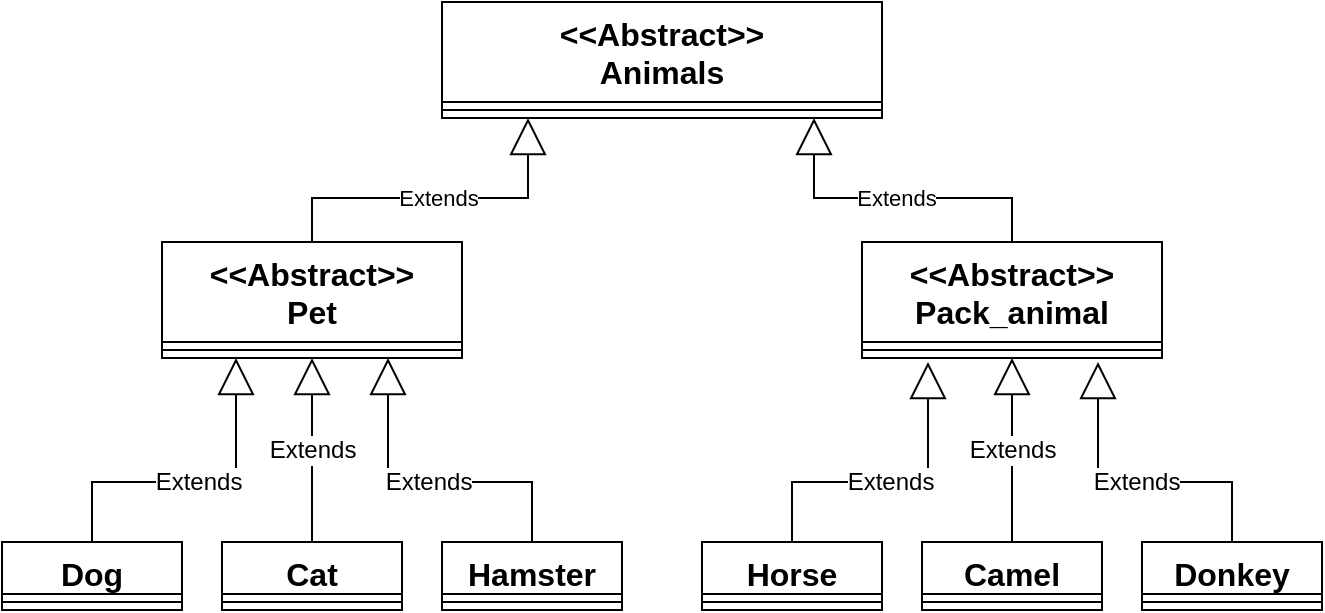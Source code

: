 <mxfile version="22.0.2" type="device">
  <diagram name="Страница — 1" id="6YB_cFeF6cXsuO-Rxepg">
    <mxGraphModel dx="1234" dy="726" grid="1" gridSize="10" guides="1" tooltips="1" connect="1" arrows="1" fold="1" page="1" pageScale="1" pageWidth="827" pageHeight="1169" math="0" shadow="0">
      <root>
        <mxCell id="0" />
        <mxCell id="1" parent="0" />
        <mxCell id="wV9e7uoQ5yfOJLgq-LZ_-1" value="&lt;&lt;Abstract&gt;&gt;&#xa;Pet" style="swimlane;fontStyle=1;align=center;verticalAlign=top;childLayout=stackLayout;horizontal=1;startSize=50;horizontalStack=0;resizeParent=1;resizeParentMax=0;resizeLast=0;collapsible=1;marginBottom=0;fontSize=16;" vertex="1" parent="1">
          <mxGeometry x="164" y="210" width="150" height="58" as="geometry" />
        </mxCell>
        <mxCell id="wV9e7uoQ5yfOJLgq-LZ_-2" value="" style="line;strokeWidth=1;fillColor=none;align=left;verticalAlign=middle;spacingTop=-1;spacingLeft=3;spacingRight=3;rotatable=0;labelPosition=right;points=[];portConstraint=eastwest;strokeColor=inherit;fontSize=16;" vertex="1" parent="wV9e7uoQ5yfOJLgq-LZ_-1">
          <mxGeometry y="50" width="150" height="8" as="geometry" />
        </mxCell>
        <mxCell id="wV9e7uoQ5yfOJLgq-LZ_-3" value="&lt;&lt;Abstract&gt;&gt;&#xa;Pack_animal" style="swimlane;fontStyle=1;align=center;verticalAlign=top;childLayout=stackLayout;horizontal=1;startSize=50;horizontalStack=0;resizeParent=1;resizeParentMax=0;resizeLast=0;collapsible=1;marginBottom=0;fontSize=16;" vertex="1" parent="1">
          <mxGeometry x="514" y="210" width="150" height="58" as="geometry" />
        </mxCell>
        <mxCell id="wV9e7uoQ5yfOJLgq-LZ_-4" value="" style="line;strokeWidth=1;fillColor=none;align=left;verticalAlign=middle;spacingTop=-1;spacingLeft=3;spacingRight=3;rotatable=0;labelPosition=right;points=[];portConstraint=eastwest;strokeColor=inherit;fontSize=16;" vertex="1" parent="wV9e7uoQ5yfOJLgq-LZ_-3">
          <mxGeometry y="50" width="150" height="8" as="geometry" />
        </mxCell>
        <mxCell id="wV9e7uoQ5yfOJLgq-LZ_-5" value="Cat" style="swimlane;fontStyle=1;align=center;verticalAlign=top;childLayout=stackLayout;horizontal=1;startSize=26;horizontalStack=0;resizeParent=1;resizeParentMax=0;resizeLast=0;collapsible=1;marginBottom=0;fontSize=16;" vertex="1" parent="1">
          <mxGeometry x="194" y="360" width="90" height="34" as="geometry" />
        </mxCell>
        <mxCell id="wV9e7uoQ5yfOJLgq-LZ_-6" value="" style="line;strokeWidth=1;fillColor=none;align=left;verticalAlign=middle;spacingTop=-1;spacingLeft=3;spacingRight=3;rotatable=0;labelPosition=right;points=[];portConstraint=eastwest;strokeColor=inherit;fontSize=16;" vertex="1" parent="wV9e7uoQ5yfOJLgq-LZ_-5">
          <mxGeometry y="26" width="90" height="8" as="geometry" />
        </mxCell>
        <mxCell id="wV9e7uoQ5yfOJLgq-LZ_-7" value="Hamster" style="swimlane;fontStyle=1;align=center;verticalAlign=top;childLayout=stackLayout;horizontal=1;startSize=26;horizontalStack=0;resizeParent=1;resizeParentMax=0;resizeLast=0;collapsible=1;marginBottom=0;fontSize=16;" vertex="1" parent="1">
          <mxGeometry x="304" y="360" width="90" height="34" as="geometry" />
        </mxCell>
        <mxCell id="wV9e7uoQ5yfOJLgq-LZ_-8" value="" style="line;strokeWidth=1;fillColor=none;align=left;verticalAlign=middle;spacingTop=-1;spacingLeft=3;spacingRight=3;rotatable=0;labelPosition=right;points=[];portConstraint=eastwest;strokeColor=inherit;fontSize=16;" vertex="1" parent="wV9e7uoQ5yfOJLgq-LZ_-7">
          <mxGeometry y="26" width="90" height="8" as="geometry" />
        </mxCell>
        <mxCell id="wV9e7uoQ5yfOJLgq-LZ_-9" value="Dog" style="swimlane;fontStyle=1;align=center;verticalAlign=top;childLayout=stackLayout;horizontal=1;startSize=26;horizontalStack=0;resizeParent=1;resizeParentMax=0;resizeLast=0;collapsible=1;marginBottom=0;fontSize=16;" vertex="1" parent="1">
          <mxGeometry x="84" y="360" width="90" height="34" as="geometry" />
        </mxCell>
        <mxCell id="wV9e7uoQ5yfOJLgq-LZ_-10" value="" style="line;strokeWidth=1;fillColor=none;align=left;verticalAlign=middle;spacingTop=-1;spacingLeft=3;spacingRight=3;rotatable=0;labelPosition=right;points=[];portConstraint=eastwest;strokeColor=inherit;fontSize=16;" vertex="1" parent="wV9e7uoQ5yfOJLgq-LZ_-9">
          <mxGeometry y="26" width="90" height="8" as="geometry" />
        </mxCell>
        <mxCell id="wV9e7uoQ5yfOJLgq-LZ_-11" value="Extends" style="endArrow=block;endSize=16;endFill=0;html=1;rounded=0;fontSize=12;sourcePerimeterSpacing=8;targetPerimeterSpacing=8;exitX=0.5;exitY=0;exitDx=0;exitDy=0;entryX=0.75;entryY=1;entryDx=0;entryDy=0;edgeStyle=orthogonalEdgeStyle;" edge="1" parent="1" source="wV9e7uoQ5yfOJLgq-LZ_-7" target="wV9e7uoQ5yfOJLgq-LZ_-1">
          <mxGeometry width="160" relative="1" as="geometry">
            <mxPoint x="334" y="320" as="sourcePoint" />
            <mxPoint x="238.49" y="260.54" as="targetPoint" />
            <Array as="points">
              <mxPoint x="349" y="330" />
              <mxPoint x="277" y="330" />
              <mxPoint x="277" y="268" />
            </Array>
          </mxGeometry>
        </mxCell>
        <mxCell id="wV9e7uoQ5yfOJLgq-LZ_-12" value="Extends" style="endArrow=block;endSize=16;endFill=0;html=1;rounded=0;fontSize=12;sourcePerimeterSpacing=8;targetPerimeterSpacing=8;exitX=0.5;exitY=0;exitDx=0;exitDy=0;entryX=0.25;entryY=1;entryDx=0;entryDy=0;edgeStyle=orthogonalEdgeStyle;" edge="1" parent="1" source="wV9e7uoQ5yfOJLgq-LZ_-9" target="wV9e7uoQ5yfOJLgq-LZ_-1">
          <mxGeometry width="160" relative="1" as="geometry">
            <mxPoint x="144" y="410" as="sourcePoint" />
            <mxPoint x="234" y="200" as="targetPoint" />
            <Array as="points">
              <mxPoint x="129" y="330" />
              <mxPoint x="201" y="330" />
              <mxPoint x="201" y="268" />
            </Array>
          </mxGeometry>
        </mxCell>
        <mxCell id="wV9e7uoQ5yfOJLgq-LZ_-13" value="Horse" style="swimlane;fontStyle=1;align=center;verticalAlign=top;childLayout=stackLayout;horizontal=1;startSize=26;horizontalStack=0;resizeParent=1;resizeParentMax=0;resizeLast=0;collapsible=1;marginBottom=0;fontSize=16;" vertex="1" parent="1">
          <mxGeometry x="434" y="360" width="90" height="34" as="geometry" />
        </mxCell>
        <mxCell id="wV9e7uoQ5yfOJLgq-LZ_-14" value="" style="line;strokeWidth=1;fillColor=none;align=left;verticalAlign=middle;spacingTop=-1;spacingLeft=3;spacingRight=3;rotatable=0;labelPosition=right;points=[];portConstraint=eastwest;strokeColor=inherit;fontSize=16;" vertex="1" parent="wV9e7uoQ5yfOJLgq-LZ_-13">
          <mxGeometry y="26" width="90" height="8" as="geometry" />
        </mxCell>
        <mxCell id="wV9e7uoQ5yfOJLgq-LZ_-15" value="Camel" style="swimlane;fontStyle=1;align=center;verticalAlign=top;childLayout=stackLayout;horizontal=1;startSize=26;horizontalStack=0;resizeParent=1;resizeParentMax=0;resizeLast=0;collapsible=1;marginBottom=0;fontSize=16;" vertex="1" parent="1">
          <mxGeometry x="544" y="360" width="90" height="34" as="geometry" />
        </mxCell>
        <mxCell id="wV9e7uoQ5yfOJLgq-LZ_-16" value="" style="line;strokeWidth=1;fillColor=none;align=left;verticalAlign=middle;spacingTop=-1;spacingLeft=3;spacingRight=3;rotatable=0;labelPosition=right;points=[];portConstraint=eastwest;strokeColor=inherit;fontSize=16;" vertex="1" parent="wV9e7uoQ5yfOJLgq-LZ_-15">
          <mxGeometry y="26" width="90" height="8" as="geometry" />
        </mxCell>
        <mxCell id="wV9e7uoQ5yfOJLgq-LZ_-17" value="Donkey" style="swimlane;fontStyle=1;align=center;verticalAlign=top;childLayout=stackLayout;horizontal=1;startSize=26;horizontalStack=0;resizeParent=1;resizeParentMax=0;resizeLast=0;collapsible=1;marginBottom=0;fontSize=16;" vertex="1" parent="1">
          <mxGeometry x="654" y="360" width="90" height="34" as="geometry" />
        </mxCell>
        <mxCell id="wV9e7uoQ5yfOJLgq-LZ_-18" value="" style="line;strokeWidth=1;fillColor=none;align=left;verticalAlign=middle;spacingTop=-1;spacingLeft=3;spacingRight=3;rotatable=0;labelPosition=right;points=[];portConstraint=eastwest;strokeColor=inherit;fontSize=16;" vertex="1" parent="wV9e7uoQ5yfOJLgq-LZ_-17">
          <mxGeometry y="26" width="90" height="8" as="geometry" />
        </mxCell>
        <mxCell id="wV9e7uoQ5yfOJLgq-LZ_-19" value="Extends" style="endArrow=block;endSize=16;endFill=0;html=1;rounded=0;fontSize=12;sourcePerimeterSpacing=8;targetPerimeterSpacing=8;exitX=0.5;exitY=0;exitDx=0;exitDy=0;" edge="1" parent="1" source="wV9e7uoQ5yfOJLgq-LZ_-13">
          <mxGeometry width="160" relative="1" as="geometry">
            <mxPoint x="454" y="320" as="sourcePoint" />
            <mxPoint x="547" y="270" as="targetPoint" />
            <Array as="points">
              <mxPoint x="479" y="330" />
              <mxPoint x="547" y="330" />
            </Array>
          </mxGeometry>
        </mxCell>
        <mxCell id="wV9e7uoQ5yfOJLgq-LZ_-20" value="Extends" style="endArrow=block;endSize=16;endFill=0;html=1;rounded=0;fontSize=12;sourcePerimeterSpacing=8;targetPerimeterSpacing=8;exitX=0.5;exitY=0;exitDx=0;exitDy=0;entryX=0.5;entryY=1;entryDx=0;entryDy=0;" edge="1" parent="1" source="wV9e7uoQ5yfOJLgq-LZ_-15" target="wV9e7uoQ5yfOJLgq-LZ_-3">
          <mxGeometry width="160" relative="1" as="geometry">
            <mxPoint x="414" y="380" as="sourcePoint" />
            <mxPoint x="589.34" y="205.044" as="targetPoint" />
          </mxGeometry>
        </mxCell>
        <mxCell id="wV9e7uoQ5yfOJLgq-LZ_-21" value="Extends" style="endArrow=block;endSize=16;endFill=0;html=1;rounded=0;fontSize=12;sourcePerimeterSpacing=8;targetPerimeterSpacing=8;exitX=0.5;exitY=0;exitDx=0;exitDy=0;" edge="1" parent="1" source="wV9e7uoQ5yfOJLgq-LZ_-17">
          <mxGeometry width="160" relative="1" as="geometry">
            <mxPoint x="594" y="380" as="sourcePoint" />
            <mxPoint x="632" y="270" as="targetPoint" />
            <Array as="points">
              <mxPoint x="699" y="330" />
              <mxPoint x="632" y="330" />
            </Array>
          </mxGeometry>
        </mxCell>
        <mxCell id="wV9e7uoQ5yfOJLgq-LZ_-22" value="&lt;&lt;Abstract&gt;&gt;&#xa;Animals" style="swimlane;fontStyle=1;align=center;verticalAlign=top;childLayout=stackLayout;horizontal=1;startSize=50;horizontalStack=0;resizeParent=1;resizeParentMax=0;resizeLast=0;collapsible=1;marginBottom=0;fontSize=16;" vertex="1" parent="1">
          <mxGeometry x="304" y="90" width="220" height="58" as="geometry" />
        </mxCell>
        <mxCell id="wV9e7uoQ5yfOJLgq-LZ_-24" value="" style="line;strokeWidth=1;fillColor=none;align=left;verticalAlign=middle;spacingTop=-1;spacingLeft=3;spacingRight=3;rotatable=0;labelPosition=right;points=[];portConstraint=eastwest;strokeColor=inherit;fontSize=16;" vertex="1" parent="wV9e7uoQ5yfOJLgq-LZ_-22">
          <mxGeometry y="50" width="220" height="8" as="geometry" />
        </mxCell>
        <mxCell id="wV9e7uoQ5yfOJLgq-LZ_-26" value="Extends" style="endArrow=block;endSize=16;endFill=0;html=1;rounded=0;exitX=0.5;exitY=0;exitDx=0;exitDy=0;edgeStyle=orthogonalEdgeStyle;" edge="1" parent="1" source="wV9e7uoQ5yfOJLgq-LZ_-1" target="wV9e7uoQ5yfOJLgq-LZ_-22">
          <mxGeometry width="160" relative="1" as="geometry">
            <mxPoint x="354" y="188" as="sourcePoint" />
            <mxPoint x="347.08" y="100.584" as="targetPoint" />
            <Array as="points">
              <mxPoint x="239" y="188" />
              <mxPoint x="347" y="188" />
            </Array>
          </mxGeometry>
        </mxCell>
        <mxCell id="wV9e7uoQ5yfOJLgq-LZ_-27" value="Extends" style="endArrow=block;endSize=16;endFill=0;html=1;rounded=0;exitX=0.5;exitY=0;exitDx=0;exitDy=0;edgeStyle=orthogonalEdgeStyle;" edge="1" parent="1" source="wV9e7uoQ5yfOJLgq-LZ_-3" target="wV9e7uoQ5yfOJLgq-LZ_-22">
          <mxGeometry width="160" relative="1" as="geometry">
            <mxPoint x="119" y="78" as="sourcePoint" />
            <mxPoint x="490.05" y="98.76" as="targetPoint" />
            <Array as="points">
              <mxPoint x="589" y="188" />
              <mxPoint x="490" y="188" />
            </Array>
          </mxGeometry>
        </mxCell>
        <mxCell id="wV9e7uoQ5yfOJLgq-LZ_-28" value="Extends" style="endArrow=block;endSize=16;endFill=0;html=1;rounded=0;fontSize=12;sourcePerimeterSpacing=8;targetPerimeterSpacing=8;exitX=0.5;exitY=0;exitDx=0;exitDy=0;edgeStyle=orthogonalEdgeStyle;entryX=0.5;entryY=1;entryDx=0;entryDy=0;" edge="1" parent="1" source="wV9e7uoQ5yfOJLgq-LZ_-5" target="wV9e7uoQ5yfOJLgq-LZ_-1">
          <mxGeometry width="160" relative="1" as="geometry">
            <mxPoint x="474" y="390" as="sourcePoint" />
            <mxPoint x="239" y="200" as="targetPoint" />
            <Array as="points">
              <mxPoint x="239" y="300" />
              <mxPoint x="239" y="300" />
            </Array>
          </mxGeometry>
        </mxCell>
      </root>
    </mxGraphModel>
  </diagram>
</mxfile>

